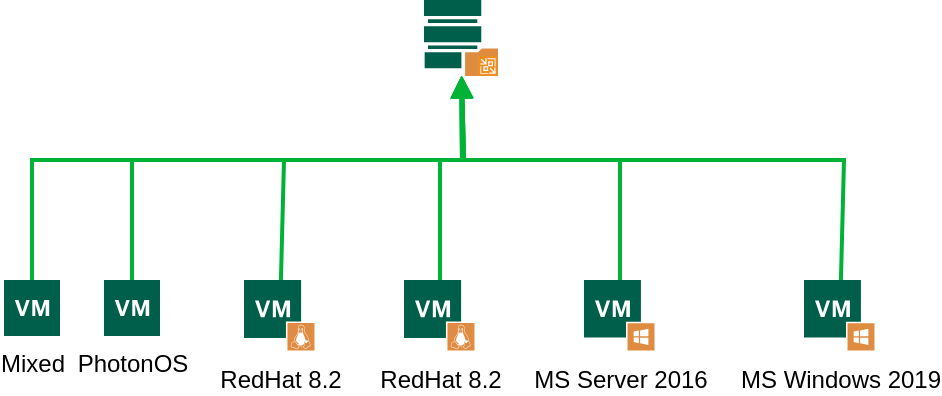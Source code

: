 <mxfile version="20.0.1" type="github">
  <diagram id="rVhYzkmPLK4ILlOs3hnY" name="Page-1">
    <mxGraphModel dx="920" dy="768" grid="1" gridSize="10" guides="1" tooltips="1" connect="1" arrows="1" fold="1" page="1" pageScale="1" pageWidth="850" pageHeight="1100" math="0" shadow="0">
      <root>
        <mxCell id="0" />
        <mxCell id="1" parent="0" />
        <mxCell id="682tP-kskeqQQ1ect5x5-3" value="" style="group" vertex="1" connectable="0" parent="1">
          <mxGeometry x="470" y="260" width="37" height="38" as="geometry" />
        </mxCell>
        <mxCell id="682tP-kskeqQQ1ect5x5-2" value="" style="sketch=0;pointerEvents=1;shadow=0;dashed=0;html=1;strokeColor=none;fillColor=#005F4B;labelPosition=center;verticalLabelPosition=bottom;verticalAlign=top;align=center;outlineConnect=0;shape=mxgraph.veeam2.veeam_repository;" vertex="1" parent="682tP-kskeqQQ1ect5x5-3">
          <mxGeometry width="37" height="38" as="geometry" />
        </mxCell>
        <mxCell id="682tP-kskeqQQ1ect5x5-1" value="" style="shadow=0;dashed=0;html=1;strokeColor=none;fillColor=#EF8F21;labelPosition=center;verticalLabelPosition=bottom;verticalAlign=top;align=center;outlineConnect=0;shape=mxgraph.veeam.backup_replication;" vertex="1" parent="682tP-kskeqQQ1ect5x5-3">
          <mxGeometry x="27" y="28" width="10" height="10" as="geometry" />
        </mxCell>
        <mxCell id="682tP-kskeqQQ1ect5x5-5" value="RedHat 8.2" style="sketch=0;pointerEvents=1;shadow=0;dashed=0;html=1;strokeColor=none;fillColor=#005F4B;labelPosition=center;verticalLabelPosition=bottom;verticalAlign=top;align=center;outlineConnect=0;shape=mxgraph.veeam2.linux_vm;" vertex="1" parent="1">
          <mxGeometry x="380" y="400" width="36" height="36" as="geometry" />
        </mxCell>
        <mxCell id="682tP-kskeqQQ1ect5x5-6" value="MS Server 2016" style="sketch=0;pointerEvents=1;shadow=0;dashed=0;html=1;strokeColor=none;fillColor=#005F4B;labelPosition=center;verticalLabelPosition=bottom;verticalAlign=top;align=center;outlineConnect=0;shape=mxgraph.veeam2.windows_vm;" vertex="1" parent="1">
          <mxGeometry x="550" y="400" width="36" height="36" as="geometry" />
        </mxCell>
        <mxCell id="682tP-kskeqQQ1ect5x5-7" value="RedHat 8.2" style="sketch=0;pointerEvents=1;shadow=0;dashed=0;html=1;strokeColor=none;fillColor=#005F4B;labelPosition=center;verticalLabelPosition=bottom;verticalAlign=top;align=center;outlineConnect=0;shape=mxgraph.veeam2.linux_vm;" vertex="1" parent="1">
          <mxGeometry x="460" y="400" width="36" height="36" as="geometry" />
        </mxCell>
        <mxCell id="682tP-kskeqQQ1ect5x5-8" value="&lt;div&gt;MS Windows 2019&lt;/div&gt;" style="sketch=0;pointerEvents=1;shadow=0;dashed=0;html=1;strokeColor=none;fillColor=#005F4B;labelPosition=center;verticalLabelPosition=bottom;verticalAlign=top;align=center;outlineConnect=0;shape=mxgraph.veeam2.windows_vm;" vertex="1" parent="1">
          <mxGeometry x="660" y="400" width="36" height="36" as="geometry" />
        </mxCell>
        <mxCell id="682tP-kskeqQQ1ect5x5-9" value="Mixed" style="sketch=0;pointerEvents=1;shadow=0;dashed=0;html=1;strokeColor=none;fillColor=#005F4B;labelPosition=center;verticalLabelPosition=bottom;verticalAlign=top;align=center;outlineConnect=0;shape=mxgraph.veeam2.virtual_machine;" vertex="1" parent="1">
          <mxGeometry x="260" y="400" width="28.0" height="28.0" as="geometry" />
        </mxCell>
        <mxCell id="682tP-kskeqQQ1ect5x5-10" value="PhotonOS" style="sketch=0;pointerEvents=1;shadow=0;dashed=0;html=1;strokeColor=none;fillColor=#005F4B;labelPosition=center;verticalLabelPosition=bottom;verticalAlign=top;align=center;outlineConnect=0;shape=mxgraph.veeam2.virtual_machine;" vertex="1" parent="1">
          <mxGeometry x="310" y="400" width="28.0" height="28.0" as="geometry" />
        </mxCell>
        <mxCell id="682tP-kskeqQQ1ect5x5-14" value="" style="edgeStyle=none;rounded=0;html=1;jettySize=auto;orthogonalLoop=1;strokeColor=#00B336;strokeWidth=2;fontColor=#000000;jumpStyle=none;endArrow=block;endFill=1;startArrow=none;" edge="1" parent="1" source="682tP-kskeqQQ1ect5x5-9" target="682tP-kskeqQQ1ect5x5-2">
          <mxGeometry width="100" relative="1" as="geometry">
            <mxPoint x="490" y="350" as="sourcePoint" />
            <mxPoint x="488.14" y="298" as="targetPoint" />
            <Array as="points">
              <mxPoint x="274" y="340" />
              <mxPoint x="489" y="340" />
            </Array>
          </mxGeometry>
        </mxCell>
        <mxCell id="682tP-kskeqQQ1ect5x5-16" value="" style="edgeStyle=none;rounded=0;html=1;jettySize=auto;orthogonalLoop=1;strokeColor=#00B336;strokeWidth=2;fontColor=#000000;jumpStyle=none;endArrow=block;endFill=1;startArrow=none;" edge="1" parent="1" source="682tP-kskeqQQ1ect5x5-10" target="682tP-kskeqQQ1ect5x5-2">
          <mxGeometry width="100" relative="1" as="geometry">
            <mxPoint x="550" y="340" as="sourcePoint" />
            <mxPoint x="650" y="340" as="targetPoint" />
            <Array as="points">
              <mxPoint x="324" y="340" />
              <mxPoint x="490" y="340" />
            </Array>
          </mxGeometry>
        </mxCell>
        <mxCell id="682tP-kskeqQQ1ect5x5-17" value="" style="edgeStyle=none;rounded=0;html=1;jettySize=auto;orthogonalLoop=1;strokeColor=#00B336;strokeWidth=2;fontColor=#000000;jumpStyle=none;endArrow=block;endFill=1;startArrow=none;" edge="1" parent="1" source="682tP-kskeqQQ1ect5x5-5" target="682tP-kskeqQQ1ect5x5-2">
          <mxGeometry width="100" relative="1" as="geometry">
            <mxPoint x="640" y="300" as="sourcePoint" />
            <mxPoint x="740" y="300" as="targetPoint" />
            <Array as="points">
              <mxPoint x="400" y="340" />
              <mxPoint x="490" y="340" />
            </Array>
          </mxGeometry>
        </mxCell>
        <mxCell id="682tP-kskeqQQ1ect5x5-18" value="" style="edgeStyle=none;rounded=0;html=1;jettySize=auto;orthogonalLoop=1;strokeColor=#00B336;strokeWidth=2;fontColor=#000000;jumpStyle=none;endArrow=block;endFill=1;startArrow=none;" edge="1" parent="1" source="682tP-kskeqQQ1ect5x5-7" target="682tP-kskeqQQ1ect5x5-2">
          <mxGeometry width="100" relative="1" as="geometry">
            <mxPoint x="560" y="350" as="sourcePoint" />
            <mxPoint x="660" y="350" as="targetPoint" />
            <Array as="points">
              <mxPoint x="478" y="340" />
              <mxPoint x="490" y="340" />
            </Array>
          </mxGeometry>
        </mxCell>
        <mxCell id="682tP-kskeqQQ1ect5x5-19" value="" style="edgeStyle=none;rounded=0;html=1;jettySize=auto;orthogonalLoop=1;strokeColor=#00B336;strokeWidth=2;fontColor=#000000;jumpStyle=none;endArrow=block;endFill=1;startArrow=none;" edge="1" parent="1" source="682tP-kskeqQQ1ect5x5-6" target="682tP-kskeqQQ1ect5x5-2">
          <mxGeometry width="100" relative="1" as="geometry">
            <mxPoint x="640" y="330" as="sourcePoint" />
            <mxPoint x="740" y="330" as="targetPoint" />
            <Array as="points">
              <mxPoint x="568" y="340" />
              <mxPoint x="489" y="340" />
            </Array>
          </mxGeometry>
        </mxCell>
        <mxCell id="682tP-kskeqQQ1ect5x5-20" value="" style="edgeStyle=none;rounded=0;html=1;jettySize=auto;orthogonalLoop=1;strokeColor=#00B336;strokeWidth=2;fontColor=#000000;jumpStyle=none;endArrow=block;endFill=1;startArrow=none;" edge="1" parent="1" source="682tP-kskeqQQ1ect5x5-8" target="682tP-kskeqQQ1ect5x5-2">
          <mxGeometry width="100" relative="1" as="geometry">
            <mxPoint x="650" y="240" as="sourcePoint" />
            <mxPoint x="750" y="240" as="targetPoint" />
            <Array as="points">
              <mxPoint x="680" y="340" />
              <mxPoint x="489" y="340" />
            </Array>
          </mxGeometry>
        </mxCell>
      </root>
    </mxGraphModel>
  </diagram>
</mxfile>
